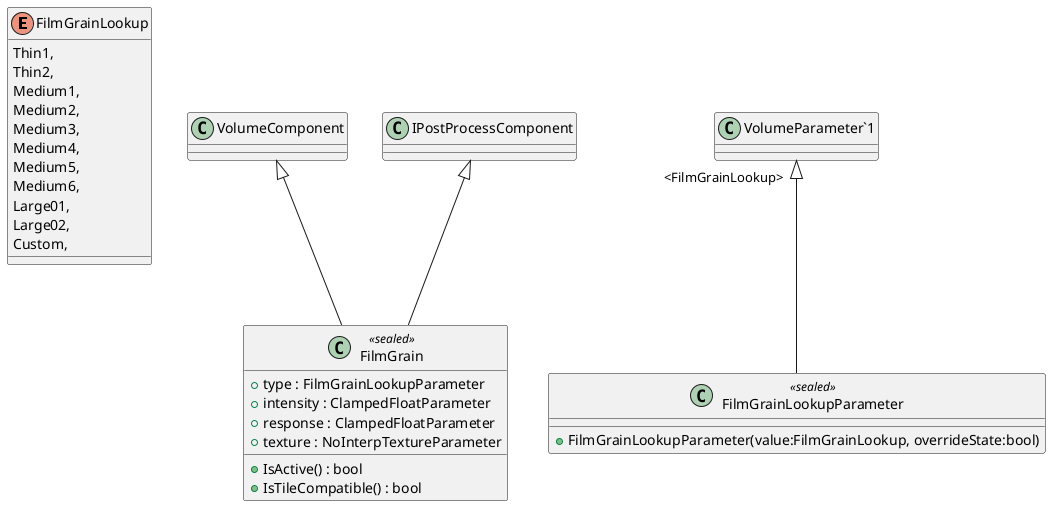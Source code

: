 @startuml
enum FilmGrainLookup {
    Thin1,
    Thin2,
    Medium1,
    Medium2,
    Medium3,
    Medium4,
    Medium5,
    Medium6,
    Large01,
    Large02,
    Custom,
}
class FilmGrain <<sealed>> {
    + type : FilmGrainLookupParameter
    + intensity : ClampedFloatParameter
    + response : ClampedFloatParameter
    + texture : NoInterpTextureParameter
    + IsActive() : bool
    + IsTileCompatible() : bool
}
class FilmGrainLookupParameter <<sealed>> {
    + FilmGrainLookupParameter(value:FilmGrainLookup, overrideState:bool)
}
VolumeComponent <|-- FilmGrain
IPostProcessComponent <|-- FilmGrain
"VolumeParameter`1" "<FilmGrainLookup>" <|-- FilmGrainLookupParameter
@enduml
